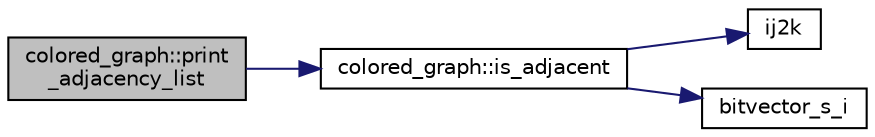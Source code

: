 digraph "colored_graph::print_adjacency_list"
{
  edge [fontname="Helvetica",fontsize="10",labelfontname="Helvetica",labelfontsize="10"];
  node [fontname="Helvetica",fontsize="10",shape=record];
  rankdir="LR";
  Node550 [label="colored_graph::print\l_adjacency_list",height=0.2,width=0.4,color="black", fillcolor="grey75", style="filled", fontcolor="black"];
  Node550 -> Node551 [color="midnightblue",fontsize="10",style="solid",fontname="Helvetica"];
  Node551 [label="colored_graph::is_adjacent",height=0.2,width=0.4,color="black", fillcolor="white", style="filled",URL="$dc/de2/classcolored__graph.html#ac13cc7a798c3ee11bef01f01c8eab061"];
  Node551 -> Node552 [color="midnightblue",fontsize="10",style="solid",fontname="Helvetica"];
  Node552 [label="ij2k",height=0.2,width=0.4,color="black", fillcolor="white", style="filled",URL="$df/dbf/sajeeb_8_c.html#a68a0fe85ad4b80a9220cb33f9c4c0042"];
  Node551 -> Node553 [color="midnightblue",fontsize="10",style="solid",fontname="Helvetica"];
  Node553 [label="bitvector_s_i",height=0.2,width=0.4,color="black", fillcolor="white", style="filled",URL="$df/dbf/sajeeb_8_c.html#ac0135a3681a44df3fe7af1545676fbe2"];
}
